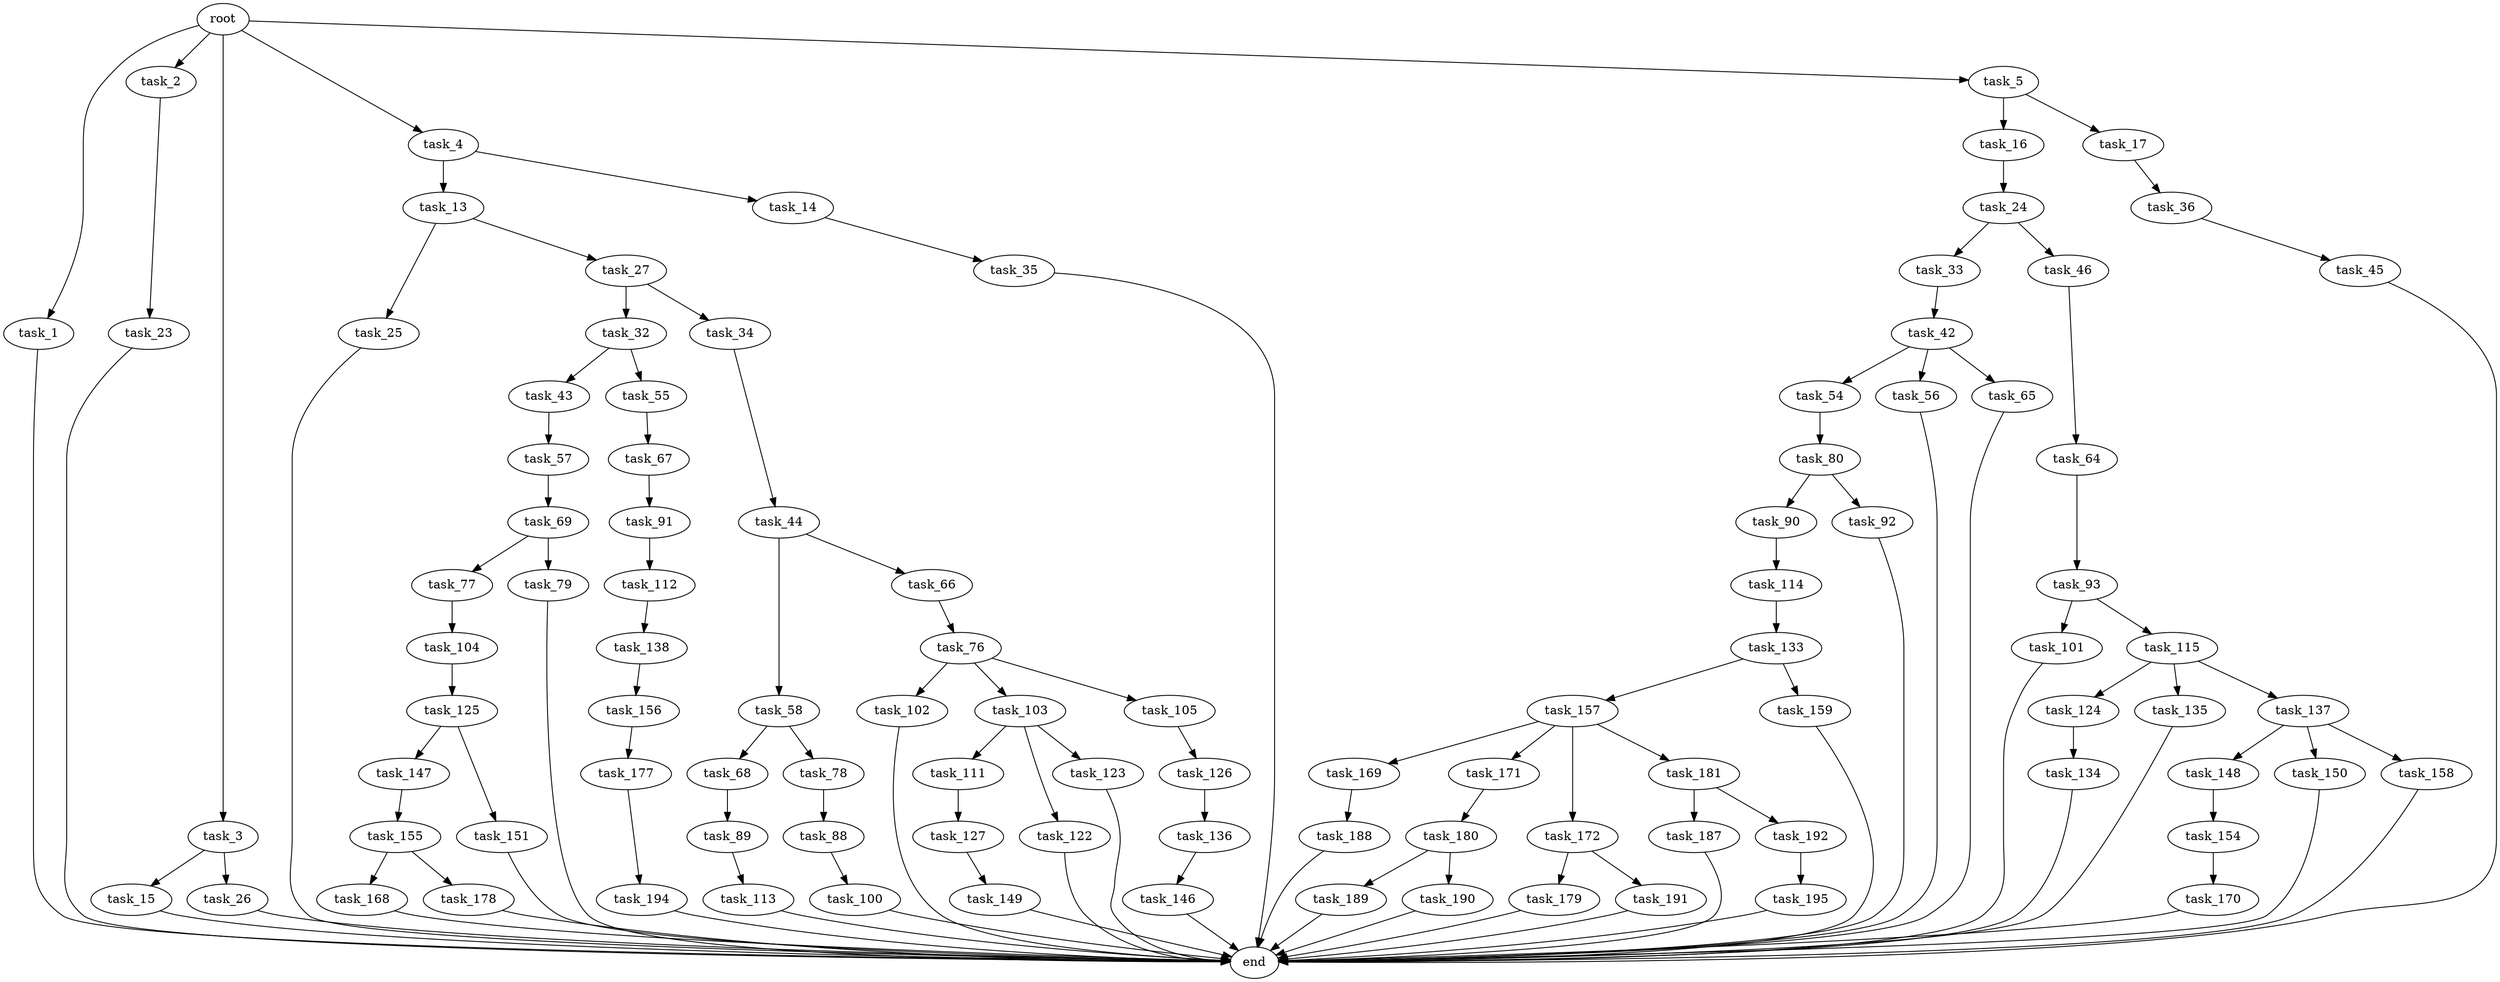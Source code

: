digraph G {
  root [size="0.000000"];
  task_1 [size="481526620075.000000"];
  task_2 [size="7682073005.000000"];
  task_3 [size="28991029248.000000"];
  task_4 [size="1073741824000.000000"];
  task_5 [size="1073741824000.000000"];
  task_13 [size="3899785595.000000"];
  task_14 [size="10237403968.000000"];
  task_15 [size="549755813888.000000"];
  task_16 [size="68719476736.000000"];
  task_17 [size="6064715310.000000"];
  task_23 [size="521117438602.000000"];
  task_24 [size="17710432918.000000"];
  task_25 [size="32710182892.000000"];
  task_26 [size="1073741824000.000000"];
  task_27 [size="447379201601.000000"];
  task_32 [size="13094632681.000000"];
  task_33 [size="368293445632.000000"];
  task_34 [size="28090104287.000000"];
  task_35 [size="28991029248.000000"];
  task_36 [size="106578540832.000000"];
  task_42 [size="549755813888.000000"];
  task_43 [size="1261979267977.000000"];
  task_44 [size="783353160448.000000"];
  task_45 [size="1073741824000.000000"];
  task_46 [size="368293445632.000000"];
  task_54 [size="8589934592.000000"];
  task_55 [size="231928233984.000000"];
  task_56 [size="37487507412.000000"];
  task_57 [size="330353256365.000000"];
  task_58 [size="2718927567.000000"];
  task_64 [size="271051759462.000000"];
  task_65 [size="20271649104.000000"];
  task_66 [size="48728035541.000000"];
  task_67 [size="808593180533.000000"];
  task_68 [size="16267528166.000000"];
  task_69 [size="231928233984.000000"];
  task_76 [size="1073741824000.000000"];
  task_77 [size="42532855468.000000"];
  task_78 [size="549755813888.000000"];
  task_79 [size="689951902831.000000"];
  task_80 [size="1073741824000.000000"];
  task_88 [size="24803989853.000000"];
  task_89 [size="156898044611.000000"];
  task_90 [size="1073741824000.000000"];
  task_91 [size="68719476736.000000"];
  task_92 [size="17734259221.000000"];
  task_93 [size="68719476736.000000"];
  task_100 [size="93425721435.000000"];
  task_101 [size="177563597954.000000"];
  task_102 [size="27874490260.000000"];
  task_103 [size="22918296674.000000"];
  task_104 [size="2059567334.000000"];
  task_105 [size="329853438127.000000"];
  task_111 [size="2943144613.000000"];
  task_112 [size="562430165484.000000"];
  task_113 [size="239863737299.000000"];
  task_114 [size="549755813888.000000"];
  task_115 [size="2401028557.000000"];
  task_122 [size="342686185268.000000"];
  task_123 [size="456176400.000000"];
  task_124 [size="782757789696.000000"];
  task_125 [size="34370202516.000000"];
  task_126 [size="549755813888.000000"];
  task_127 [size="18894919143.000000"];
  task_133 [size="23089943894.000000"];
  task_134 [size="276763670498.000000"];
  task_135 [size="3954655313.000000"];
  task_136 [size="17321744158.000000"];
  task_137 [size="92090702120.000000"];
  task_138 [size="368293445632.000000"];
  task_146 [size="28352295972.000000"];
  task_147 [size="43420448211.000000"];
  task_148 [size="11187257381.000000"];
  task_149 [size="11701434829.000000"];
  task_150 [size="134217728000.000000"];
  task_151 [size="231928233984.000000"];
  task_154 [size="4901938245.000000"];
  task_155 [size="94321719436.000000"];
  task_156 [size="5204294580.000000"];
  task_157 [size="3096767561.000000"];
  task_158 [size="397146243139.000000"];
  task_159 [size="434345357662.000000"];
  task_168 [size="134217728000.000000"];
  task_169 [size="782757789696.000000"];
  task_170 [size="11628810315.000000"];
  task_171 [size="160724246964.000000"];
  task_172 [size="18794471297.000000"];
  task_177 [size="45654204574.000000"];
  task_178 [size="9445928201.000000"];
  task_179 [size="36635044692.000000"];
  task_180 [size="85573570574.000000"];
  task_181 [size="6227283340.000000"];
  task_187 [size="28163458361.000000"];
  task_188 [size="31366411332.000000"];
  task_189 [size="47249232914.000000"];
  task_190 [size="483154827546.000000"];
  task_191 [size="8124727218.000000"];
  task_192 [size="106199293550.000000"];
  task_194 [size="8589934592.000000"];
  task_195 [size="21060103627.000000"];
  end [size="0.000000"];

  root -> task_1 [size="1.000000"];
  root -> task_2 [size="1.000000"];
  root -> task_3 [size="1.000000"];
  root -> task_4 [size="1.000000"];
  root -> task_5 [size="1.000000"];
  task_1 -> end [size="1.000000"];
  task_2 -> task_23 [size="209715200.000000"];
  task_3 -> task_15 [size="75497472.000000"];
  task_3 -> task_26 [size="75497472.000000"];
  task_4 -> task_13 [size="838860800.000000"];
  task_4 -> task_14 [size="838860800.000000"];
  task_5 -> task_16 [size="838860800.000000"];
  task_5 -> task_17 [size="838860800.000000"];
  task_13 -> task_25 [size="134217728.000000"];
  task_13 -> task_27 [size="134217728.000000"];
  task_14 -> task_35 [size="209715200.000000"];
  task_15 -> end [size="1.000000"];
  task_16 -> task_24 [size="134217728.000000"];
  task_17 -> task_36 [size="536870912.000000"];
  task_23 -> end [size="1.000000"];
  task_24 -> task_33 [size="301989888.000000"];
  task_24 -> task_46 [size="301989888.000000"];
  task_25 -> end [size="1.000000"];
  task_26 -> end [size="1.000000"];
  task_27 -> task_32 [size="301989888.000000"];
  task_27 -> task_34 [size="301989888.000000"];
  task_32 -> task_43 [size="301989888.000000"];
  task_32 -> task_55 [size="301989888.000000"];
  task_33 -> task_42 [size="411041792.000000"];
  task_34 -> task_44 [size="33554432.000000"];
  task_35 -> end [size="1.000000"];
  task_36 -> task_45 [size="134217728.000000"];
  task_42 -> task_54 [size="536870912.000000"];
  task_42 -> task_56 [size="536870912.000000"];
  task_42 -> task_65 [size="536870912.000000"];
  task_43 -> task_57 [size="838860800.000000"];
  task_44 -> task_58 [size="679477248.000000"];
  task_44 -> task_66 [size="679477248.000000"];
  task_45 -> end [size="1.000000"];
  task_46 -> task_64 [size="411041792.000000"];
  task_54 -> task_80 [size="33554432.000000"];
  task_55 -> task_67 [size="301989888.000000"];
  task_56 -> end [size="1.000000"];
  task_57 -> task_69 [size="209715200.000000"];
  task_58 -> task_68 [size="75497472.000000"];
  task_58 -> task_78 [size="75497472.000000"];
  task_64 -> task_93 [size="209715200.000000"];
  task_65 -> end [size="1.000000"];
  task_66 -> task_76 [size="209715200.000000"];
  task_67 -> task_91 [size="536870912.000000"];
  task_68 -> task_89 [size="301989888.000000"];
  task_69 -> task_77 [size="301989888.000000"];
  task_69 -> task_79 [size="301989888.000000"];
  task_76 -> task_102 [size="838860800.000000"];
  task_76 -> task_103 [size="838860800.000000"];
  task_76 -> task_105 [size="838860800.000000"];
  task_77 -> task_104 [size="209715200.000000"];
  task_78 -> task_88 [size="536870912.000000"];
  task_79 -> end [size="1.000000"];
  task_80 -> task_90 [size="838860800.000000"];
  task_80 -> task_92 [size="838860800.000000"];
  task_88 -> task_100 [size="411041792.000000"];
  task_89 -> task_113 [size="411041792.000000"];
  task_90 -> task_114 [size="838860800.000000"];
  task_91 -> task_112 [size="134217728.000000"];
  task_92 -> end [size="1.000000"];
  task_93 -> task_101 [size="134217728.000000"];
  task_93 -> task_115 [size="134217728.000000"];
  task_100 -> end [size="1.000000"];
  task_101 -> end [size="1.000000"];
  task_102 -> end [size="1.000000"];
  task_103 -> task_111 [size="536870912.000000"];
  task_103 -> task_122 [size="536870912.000000"];
  task_103 -> task_123 [size="536870912.000000"];
  task_104 -> task_125 [size="33554432.000000"];
  task_105 -> task_126 [size="301989888.000000"];
  task_111 -> task_127 [size="301989888.000000"];
  task_112 -> task_138 [size="536870912.000000"];
  task_113 -> end [size="1.000000"];
  task_114 -> task_133 [size="536870912.000000"];
  task_115 -> task_124 [size="134217728.000000"];
  task_115 -> task_135 [size="134217728.000000"];
  task_115 -> task_137 [size="134217728.000000"];
  task_122 -> end [size="1.000000"];
  task_123 -> end [size="1.000000"];
  task_124 -> task_134 [size="679477248.000000"];
  task_125 -> task_147 [size="33554432.000000"];
  task_125 -> task_151 [size="33554432.000000"];
  task_126 -> task_136 [size="536870912.000000"];
  task_127 -> task_149 [size="75497472.000000"];
  task_133 -> task_157 [size="536870912.000000"];
  task_133 -> task_159 [size="536870912.000000"];
  task_134 -> end [size="1.000000"];
  task_135 -> end [size="1.000000"];
  task_136 -> task_146 [size="411041792.000000"];
  task_137 -> task_148 [size="134217728.000000"];
  task_137 -> task_150 [size="134217728.000000"];
  task_137 -> task_158 [size="134217728.000000"];
  task_138 -> task_156 [size="411041792.000000"];
  task_146 -> end [size="1.000000"];
  task_147 -> task_155 [size="75497472.000000"];
  task_148 -> task_154 [size="411041792.000000"];
  task_149 -> end [size="1.000000"];
  task_150 -> end [size="1.000000"];
  task_151 -> end [size="1.000000"];
  task_154 -> task_170 [size="301989888.000000"];
  task_155 -> task_168 [size="411041792.000000"];
  task_155 -> task_178 [size="411041792.000000"];
  task_156 -> task_177 [size="411041792.000000"];
  task_157 -> task_169 [size="134217728.000000"];
  task_157 -> task_171 [size="134217728.000000"];
  task_157 -> task_172 [size="134217728.000000"];
  task_157 -> task_181 [size="134217728.000000"];
  task_158 -> end [size="1.000000"];
  task_159 -> end [size="1.000000"];
  task_168 -> end [size="1.000000"];
  task_169 -> task_188 [size="679477248.000000"];
  task_170 -> end [size="1.000000"];
  task_171 -> task_180 [size="679477248.000000"];
  task_172 -> task_179 [size="838860800.000000"];
  task_172 -> task_191 [size="838860800.000000"];
  task_177 -> task_194 [size="33554432.000000"];
  task_178 -> end [size="1.000000"];
  task_179 -> end [size="1.000000"];
  task_180 -> task_189 [size="301989888.000000"];
  task_180 -> task_190 [size="301989888.000000"];
  task_181 -> task_187 [size="134217728.000000"];
  task_181 -> task_192 [size="134217728.000000"];
  task_187 -> end [size="1.000000"];
  task_188 -> end [size="1.000000"];
  task_189 -> end [size="1.000000"];
  task_190 -> end [size="1.000000"];
  task_191 -> end [size="1.000000"];
  task_192 -> task_195 [size="75497472.000000"];
  task_194 -> end [size="1.000000"];
  task_195 -> end [size="1.000000"];
}
